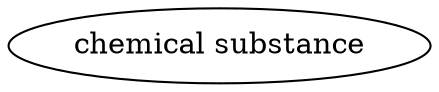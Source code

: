 digraph {
	graph [bb="0,0,158.59,36"];
	node [label="\N"];
	"chemical substance"	[height=0.5,
		label="chemical substance",
		pos="79.293,18",
		width=2.2026];
}

